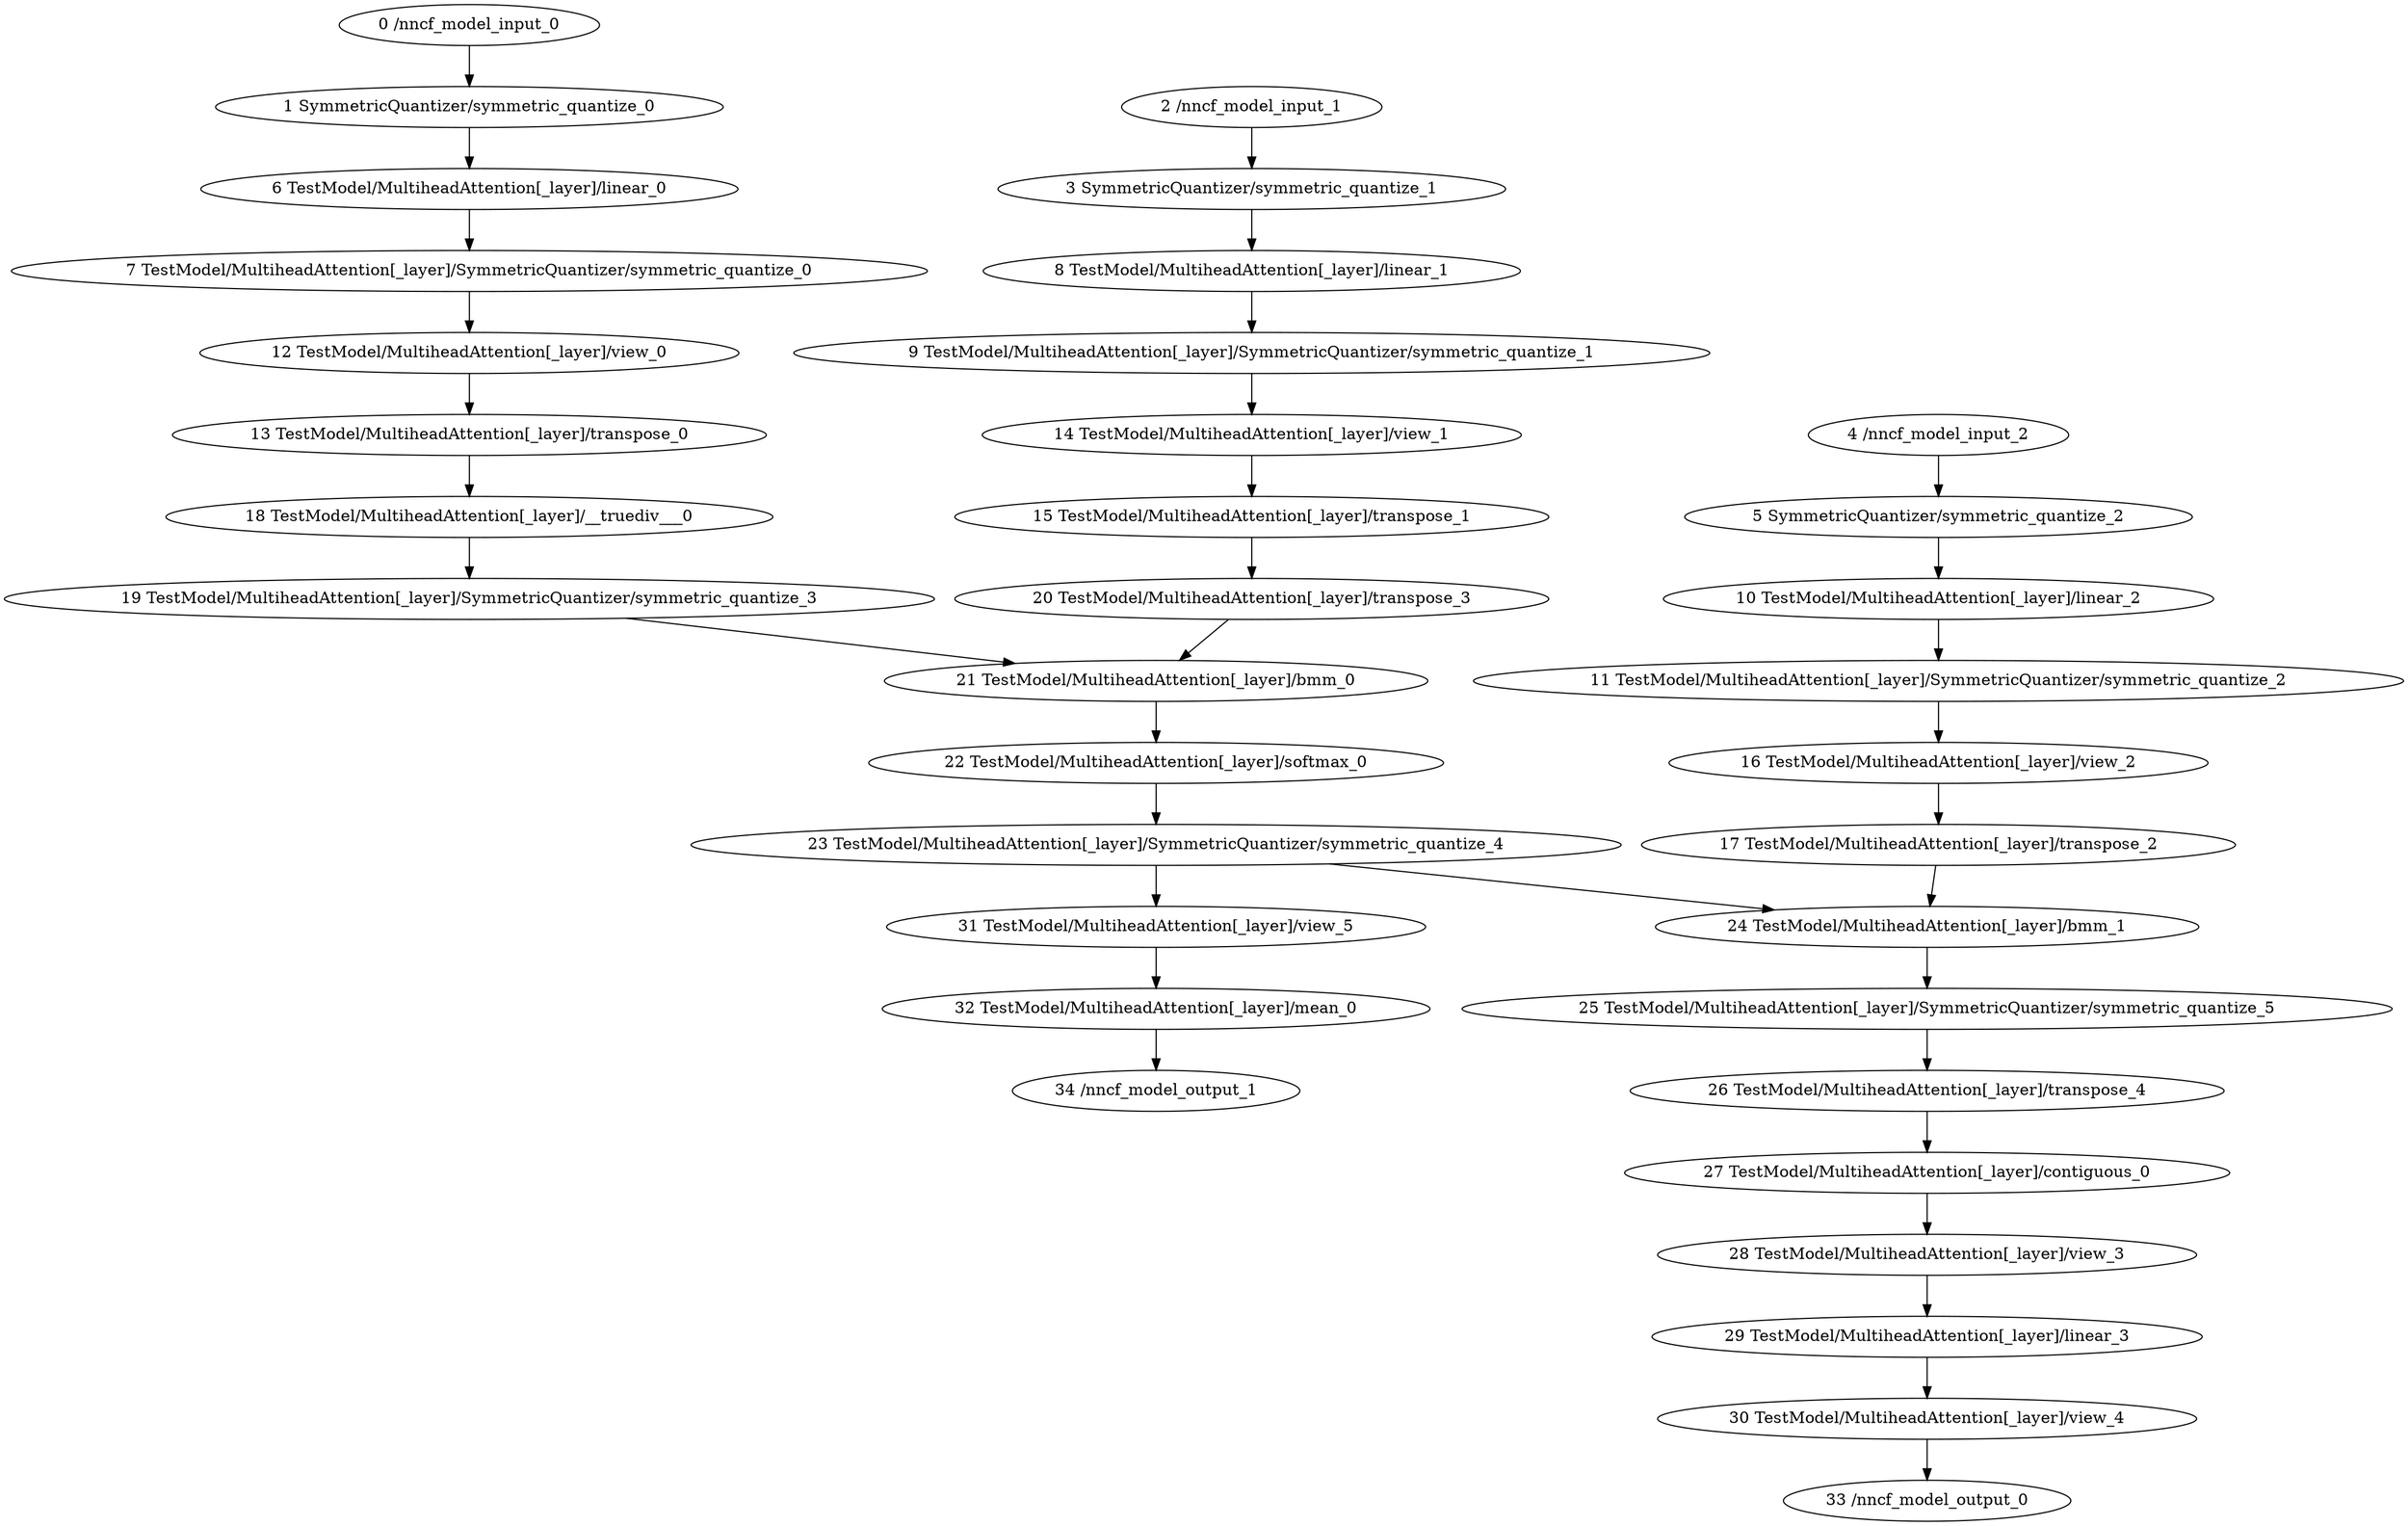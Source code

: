strict digraph  {
"0 /nncf_model_input_0" [id=0, type=nncf_model_input];
"1 SymmetricQuantizer/symmetric_quantize_0" [id=1, type=symmetric_quantize];
"2 /nncf_model_input_1" [id=2, type=nncf_model_input];
"3 SymmetricQuantizer/symmetric_quantize_1" [id=3, type=symmetric_quantize];
"4 /nncf_model_input_2" [id=4, type=nncf_model_input];
"5 SymmetricQuantizer/symmetric_quantize_2" [id=5, type=symmetric_quantize];
"6 TestModel/MultiheadAttention[_layer]/linear_0" [id=6, type=linear];
"7 TestModel/MultiheadAttention[_layer]/SymmetricQuantizer/symmetric_quantize_0" [id=7, type=symmetric_quantize];
"8 TestModel/MultiheadAttention[_layer]/linear_1" [id=8, type=linear];
"9 TestModel/MultiheadAttention[_layer]/SymmetricQuantizer/symmetric_quantize_1" [id=9, type=symmetric_quantize];
"10 TestModel/MultiheadAttention[_layer]/linear_2" [id=10, type=linear];
"11 TestModel/MultiheadAttention[_layer]/SymmetricQuantizer/symmetric_quantize_2" [id=11, type=symmetric_quantize];
"12 TestModel/MultiheadAttention[_layer]/view_0" [id=12, type=view];
"13 TestModel/MultiheadAttention[_layer]/transpose_0" [id=13, type=transpose];
"14 TestModel/MultiheadAttention[_layer]/view_1" [id=14, type=view];
"15 TestModel/MultiheadAttention[_layer]/transpose_1" [id=15, type=transpose];
"16 TestModel/MultiheadAttention[_layer]/view_2" [id=16, type=view];
"17 TestModel/MultiheadAttention[_layer]/transpose_2" [id=17, type=transpose];
"18 TestModel/MultiheadAttention[_layer]/__truediv___0" [id=18, type=__truediv__];
"19 TestModel/MultiheadAttention[_layer]/SymmetricQuantizer/symmetric_quantize_3" [id=19, type=symmetric_quantize];
"20 TestModel/MultiheadAttention[_layer]/transpose_3" [id=20, type=transpose];
"21 TestModel/MultiheadAttention[_layer]/bmm_0" [id=21, type=bmm];
"22 TestModel/MultiheadAttention[_layer]/softmax_0" [id=22, type=softmax];
"23 TestModel/MultiheadAttention[_layer]/SymmetricQuantizer/symmetric_quantize_4" [id=23, type=symmetric_quantize];
"24 TestModel/MultiheadAttention[_layer]/bmm_1" [id=24, type=bmm];
"25 TestModel/MultiheadAttention[_layer]/SymmetricQuantizer/symmetric_quantize_5" [id=25, type=symmetric_quantize];
"26 TestModel/MultiheadAttention[_layer]/transpose_4" [id=26, type=transpose];
"27 TestModel/MultiheadAttention[_layer]/contiguous_0" [id=27, type=contiguous];
"28 TestModel/MultiheadAttention[_layer]/view_3" [id=28, type=view];
"29 TestModel/MultiheadAttention[_layer]/linear_3" [id=29, type=linear];
"30 TestModel/MultiheadAttention[_layer]/view_4" [id=30, type=view];
"31 TestModel/MultiheadAttention[_layer]/view_5" [id=31, type=view];
"32 TestModel/MultiheadAttention[_layer]/mean_0" [id=32, type=mean];
"33 /nncf_model_output_0" [id=33, type=nncf_model_output];
"34 /nncf_model_output_1" [id=34, type=nncf_model_output];
"0 /nncf_model_input_0" -> "1 SymmetricQuantizer/symmetric_quantize_0";
"1 SymmetricQuantizer/symmetric_quantize_0" -> "6 TestModel/MultiheadAttention[_layer]/linear_0";
"2 /nncf_model_input_1" -> "3 SymmetricQuantizer/symmetric_quantize_1";
"3 SymmetricQuantizer/symmetric_quantize_1" -> "8 TestModel/MultiheadAttention[_layer]/linear_1";
"4 /nncf_model_input_2" -> "5 SymmetricQuantizer/symmetric_quantize_2";
"5 SymmetricQuantizer/symmetric_quantize_2" -> "10 TestModel/MultiheadAttention[_layer]/linear_2";
"6 TestModel/MultiheadAttention[_layer]/linear_0" -> "7 TestModel/MultiheadAttention[_layer]/SymmetricQuantizer/symmetric_quantize_0";
"7 TestModel/MultiheadAttention[_layer]/SymmetricQuantizer/symmetric_quantize_0" -> "12 TestModel/MultiheadAttention[_layer]/view_0";
"8 TestModel/MultiheadAttention[_layer]/linear_1" -> "9 TestModel/MultiheadAttention[_layer]/SymmetricQuantizer/symmetric_quantize_1";
"9 TestModel/MultiheadAttention[_layer]/SymmetricQuantizer/symmetric_quantize_1" -> "14 TestModel/MultiheadAttention[_layer]/view_1";
"10 TestModel/MultiheadAttention[_layer]/linear_2" -> "11 TestModel/MultiheadAttention[_layer]/SymmetricQuantizer/symmetric_quantize_2";
"11 TestModel/MultiheadAttention[_layer]/SymmetricQuantizer/symmetric_quantize_2" -> "16 TestModel/MultiheadAttention[_layer]/view_2";
"12 TestModel/MultiheadAttention[_layer]/view_0" -> "13 TestModel/MultiheadAttention[_layer]/transpose_0";
"13 TestModel/MultiheadAttention[_layer]/transpose_0" -> "18 TestModel/MultiheadAttention[_layer]/__truediv___0";
"14 TestModel/MultiheadAttention[_layer]/view_1" -> "15 TestModel/MultiheadAttention[_layer]/transpose_1";
"15 TestModel/MultiheadAttention[_layer]/transpose_1" -> "20 TestModel/MultiheadAttention[_layer]/transpose_3";
"16 TestModel/MultiheadAttention[_layer]/view_2" -> "17 TestModel/MultiheadAttention[_layer]/transpose_2";
"17 TestModel/MultiheadAttention[_layer]/transpose_2" -> "24 TestModel/MultiheadAttention[_layer]/bmm_1";
"18 TestModel/MultiheadAttention[_layer]/__truediv___0" -> "19 TestModel/MultiheadAttention[_layer]/SymmetricQuantizer/symmetric_quantize_3";
"19 TestModel/MultiheadAttention[_layer]/SymmetricQuantizer/symmetric_quantize_3" -> "21 TestModel/MultiheadAttention[_layer]/bmm_0";
"20 TestModel/MultiheadAttention[_layer]/transpose_3" -> "21 TestModel/MultiheadAttention[_layer]/bmm_0";
"21 TestModel/MultiheadAttention[_layer]/bmm_0" -> "22 TestModel/MultiheadAttention[_layer]/softmax_0";
"22 TestModel/MultiheadAttention[_layer]/softmax_0" -> "23 TestModel/MultiheadAttention[_layer]/SymmetricQuantizer/symmetric_quantize_4";
"23 TestModel/MultiheadAttention[_layer]/SymmetricQuantizer/symmetric_quantize_4" -> "24 TestModel/MultiheadAttention[_layer]/bmm_1";
"23 TestModel/MultiheadAttention[_layer]/SymmetricQuantizer/symmetric_quantize_4" -> "31 TestModel/MultiheadAttention[_layer]/view_5";
"24 TestModel/MultiheadAttention[_layer]/bmm_1" -> "25 TestModel/MultiheadAttention[_layer]/SymmetricQuantizer/symmetric_quantize_5";
"25 TestModel/MultiheadAttention[_layer]/SymmetricQuantizer/symmetric_quantize_5" -> "26 TestModel/MultiheadAttention[_layer]/transpose_4";
"26 TestModel/MultiheadAttention[_layer]/transpose_4" -> "27 TestModel/MultiheadAttention[_layer]/contiguous_0";
"27 TestModel/MultiheadAttention[_layer]/contiguous_0" -> "28 TestModel/MultiheadAttention[_layer]/view_3";
"28 TestModel/MultiheadAttention[_layer]/view_3" -> "29 TestModel/MultiheadAttention[_layer]/linear_3";
"29 TestModel/MultiheadAttention[_layer]/linear_3" -> "30 TestModel/MultiheadAttention[_layer]/view_4";
"30 TestModel/MultiheadAttention[_layer]/view_4" -> "33 /nncf_model_output_0";
"31 TestModel/MultiheadAttention[_layer]/view_5" -> "32 TestModel/MultiheadAttention[_layer]/mean_0";
"32 TestModel/MultiheadAttention[_layer]/mean_0" -> "34 /nncf_model_output_1";
}
